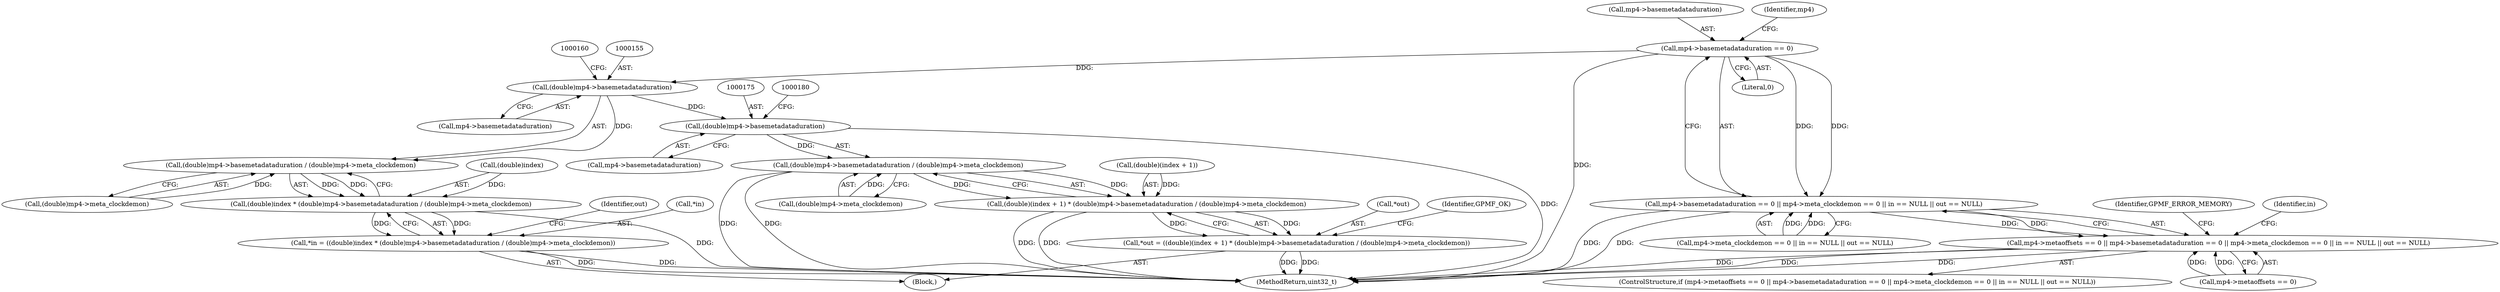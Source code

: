 digraph "0_gpmf-parser_341f12cd5b97ab419e53853ca00176457c9f1681_4@pointer" {
"1000126" [label="(Call,mp4->basemetadataduration == 0)"];
"1000125" [label="(Call,mp4->basemetadataduration == 0 || mp4->meta_clockdemon == 0 || in == NULL || out == NULL)"];
"1000119" [label="(Call,mp4->metaoffsets == 0 || mp4->basemetadataduration == 0 || mp4->meta_clockdemon == 0 || in == NULL || out == NULL)"];
"1000154" [label="(Call,(double)mp4->basemetadataduration)"];
"1000153" [label="(Call,(double)mp4->basemetadataduration / (double)mp4->meta_clockdemon)"];
"1000149" [label="(Call,(double)index * (double)mp4->basemetadataduration / (double)mp4->meta_clockdemon)"];
"1000146" [label="(Call,*in = ((double)index * (double)mp4->basemetadataduration / (double)mp4->meta_clockdemon))"];
"1000174" [label="(Call,(double)mp4->basemetadataduration)"];
"1000173" [label="(Call,(double)mp4->basemetadataduration / (double)mp4->meta_clockdemon)"];
"1000167" [label="(Call,(double)(index + 1) * (double)mp4->basemetadataduration / (double)mp4->meta_clockdemon)"];
"1000164" [label="(Call,*out = ((double)(index + 1) * (double)mp4->basemetadataduration / (double)mp4->meta_clockdemon))"];
"1000150" [label="(Call,(double)index)"];
"1000131" [label="(Call,mp4->meta_clockdemon == 0 || in == NULL || out == NULL)"];
"1000167" [label="(Call,(double)(index + 1) * (double)mp4->basemetadataduration / (double)mp4->meta_clockdemon)"];
"1000174" [label="(Call,(double)mp4->basemetadataduration)"];
"1000119" [label="(Call,mp4->metaoffsets == 0 || mp4->basemetadataduration == 0 || mp4->meta_clockdemon == 0 || in == NULL || out == NULL)"];
"1000146" [label="(Call,*in = ((double)index * (double)mp4->basemetadataduration / (double)mp4->meta_clockdemon))"];
"1000105" [label="(Block,)"];
"1000173" [label="(Call,(double)mp4->basemetadataduration / (double)mp4->meta_clockdemon)"];
"1000186" [label="(MethodReturn,uint32_t)"];
"1000176" [label="(Call,mp4->basemetadataduration)"];
"1000165" [label="(Call,*out)"];
"1000153" [label="(Call,(double)mp4->basemetadataduration / (double)mp4->meta_clockdemon)"];
"1000118" [label="(ControlStructure,if (mp4->metaoffsets == 0 || mp4->basemetadataduration == 0 || mp4->meta_clockdemon == 0 || in == NULL || out == NULL))"];
"1000127" [label="(Call,mp4->basemetadataduration)"];
"1000156" [label="(Call,mp4->basemetadataduration)"];
"1000130" [label="(Literal,0)"];
"1000166" [label="(Identifier,out)"];
"1000134" [label="(Identifier,mp4)"];
"1000159" [label="(Call,(double)mp4->meta_clockdemon)"];
"1000154" [label="(Call,(double)mp4->basemetadataduration)"];
"1000147" [label="(Call,*in)"];
"1000148" [label="(Identifier,in)"];
"1000125" [label="(Call,mp4->basemetadataduration == 0 || mp4->meta_clockdemon == 0 || in == NULL || out == NULL)"];
"1000149" [label="(Call,(double)index * (double)mp4->basemetadataduration / (double)mp4->meta_clockdemon)"];
"1000168" [label="(Call,(double)(index + 1))"];
"1000185" [label="(Identifier,GPMF_OK)"];
"1000179" [label="(Call,(double)mp4->meta_clockdemon)"];
"1000120" [label="(Call,mp4->metaoffsets == 0)"];
"1000164" [label="(Call,*out = ((double)(index + 1) * (double)mp4->basemetadataduration / (double)mp4->meta_clockdemon))"];
"1000126" [label="(Call,mp4->basemetadataduration == 0)"];
"1000145" [label="(Identifier,GPMF_ERROR_MEMORY)"];
"1000126" -> "1000125"  [label="AST: "];
"1000126" -> "1000130"  [label="CFG: "];
"1000127" -> "1000126"  [label="AST: "];
"1000130" -> "1000126"  [label="AST: "];
"1000134" -> "1000126"  [label="CFG: "];
"1000125" -> "1000126"  [label="CFG: "];
"1000126" -> "1000186"  [label="DDG: "];
"1000126" -> "1000125"  [label="DDG: "];
"1000126" -> "1000125"  [label="DDG: "];
"1000126" -> "1000154"  [label="DDG: "];
"1000125" -> "1000119"  [label="AST: "];
"1000125" -> "1000131"  [label="CFG: "];
"1000131" -> "1000125"  [label="AST: "];
"1000119" -> "1000125"  [label="CFG: "];
"1000125" -> "1000186"  [label="DDG: "];
"1000125" -> "1000186"  [label="DDG: "];
"1000125" -> "1000119"  [label="DDG: "];
"1000125" -> "1000119"  [label="DDG: "];
"1000131" -> "1000125"  [label="DDG: "];
"1000131" -> "1000125"  [label="DDG: "];
"1000119" -> "1000118"  [label="AST: "];
"1000119" -> "1000120"  [label="CFG: "];
"1000120" -> "1000119"  [label="AST: "];
"1000145" -> "1000119"  [label="CFG: "];
"1000148" -> "1000119"  [label="CFG: "];
"1000119" -> "1000186"  [label="DDG: "];
"1000119" -> "1000186"  [label="DDG: "];
"1000119" -> "1000186"  [label="DDG: "];
"1000120" -> "1000119"  [label="DDG: "];
"1000120" -> "1000119"  [label="DDG: "];
"1000154" -> "1000153"  [label="AST: "];
"1000154" -> "1000156"  [label="CFG: "];
"1000155" -> "1000154"  [label="AST: "];
"1000156" -> "1000154"  [label="AST: "];
"1000160" -> "1000154"  [label="CFG: "];
"1000154" -> "1000153"  [label="DDG: "];
"1000154" -> "1000174"  [label="DDG: "];
"1000153" -> "1000149"  [label="AST: "];
"1000153" -> "1000159"  [label="CFG: "];
"1000159" -> "1000153"  [label="AST: "];
"1000149" -> "1000153"  [label="CFG: "];
"1000153" -> "1000149"  [label="DDG: "];
"1000153" -> "1000149"  [label="DDG: "];
"1000159" -> "1000153"  [label="DDG: "];
"1000149" -> "1000146"  [label="AST: "];
"1000150" -> "1000149"  [label="AST: "];
"1000146" -> "1000149"  [label="CFG: "];
"1000149" -> "1000186"  [label="DDG: "];
"1000149" -> "1000146"  [label="DDG: "];
"1000149" -> "1000146"  [label="DDG: "];
"1000150" -> "1000149"  [label="DDG: "];
"1000146" -> "1000105"  [label="AST: "];
"1000147" -> "1000146"  [label="AST: "];
"1000166" -> "1000146"  [label="CFG: "];
"1000146" -> "1000186"  [label="DDG: "];
"1000146" -> "1000186"  [label="DDG: "];
"1000174" -> "1000173"  [label="AST: "];
"1000174" -> "1000176"  [label="CFG: "];
"1000175" -> "1000174"  [label="AST: "];
"1000176" -> "1000174"  [label="AST: "];
"1000180" -> "1000174"  [label="CFG: "];
"1000174" -> "1000186"  [label="DDG: "];
"1000174" -> "1000173"  [label="DDG: "];
"1000173" -> "1000167"  [label="AST: "];
"1000173" -> "1000179"  [label="CFG: "];
"1000179" -> "1000173"  [label="AST: "];
"1000167" -> "1000173"  [label="CFG: "];
"1000173" -> "1000186"  [label="DDG: "];
"1000173" -> "1000186"  [label="DDG: "];
"1000173" -> "1000167"  [label="DDG: "];
"1000173" -> "1000167"  [label="DDG: "];
"1000179" -> "1000173"  [label="DDG: "];
"1000167" -> "1000164"  [label="AST: "];
"1000168" -> "1000167"  [label="AST: "];
"1000164" -> "1000167"  [label="CFG: "];
"1000167" -> "1000186"  [label="DDG: "];
"1000167" -> "1000186"  [label="DDG: "];
"1000167" -> "1000164"  [label="DDG: "];
"1000167" -> "1000164"  [label="DDG: "];
"1000168" -> "1000167"  [label="DDG: "];
"1000164" -> "1000105"  [label="AST: "];
"1000165" -> "1000164"  [label="AST: "];
"1000185" -> "1000164"  [label="CFG: "];
"1000164" -> "1000186"  [label="DDG: "];
"1000164" -> "1000186"  [label="DDG: "];
}
